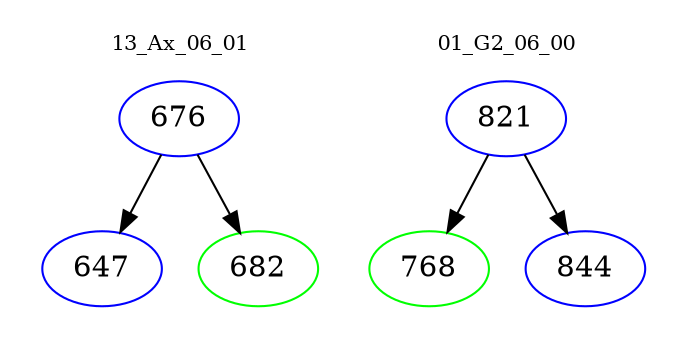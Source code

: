 digraph{
subgraph cluster_0 {
color = white
label = "13_Ax_06_01";
fontsize=10;
T0_676 [label="676", color="blue"]
T0_676 -> T0_647 [color="black"]
T0_647 [label="647", color="blue"]
T0_676 -> T0_682 [color="black"]
T0_682 [label="682", color="green"]
}
subgraph cluster_1 {
color = white
label = "01_G2_06_00";
fontsize=10;
T1_821 [label="821", color="blue"]
T1_821 -> T1_768 [color="black"]
T1_768 [label="768", color="green"]
T1_821 -> T1_844 [color="black"]
T1_844 [label="844", color="blue"]
}
}
